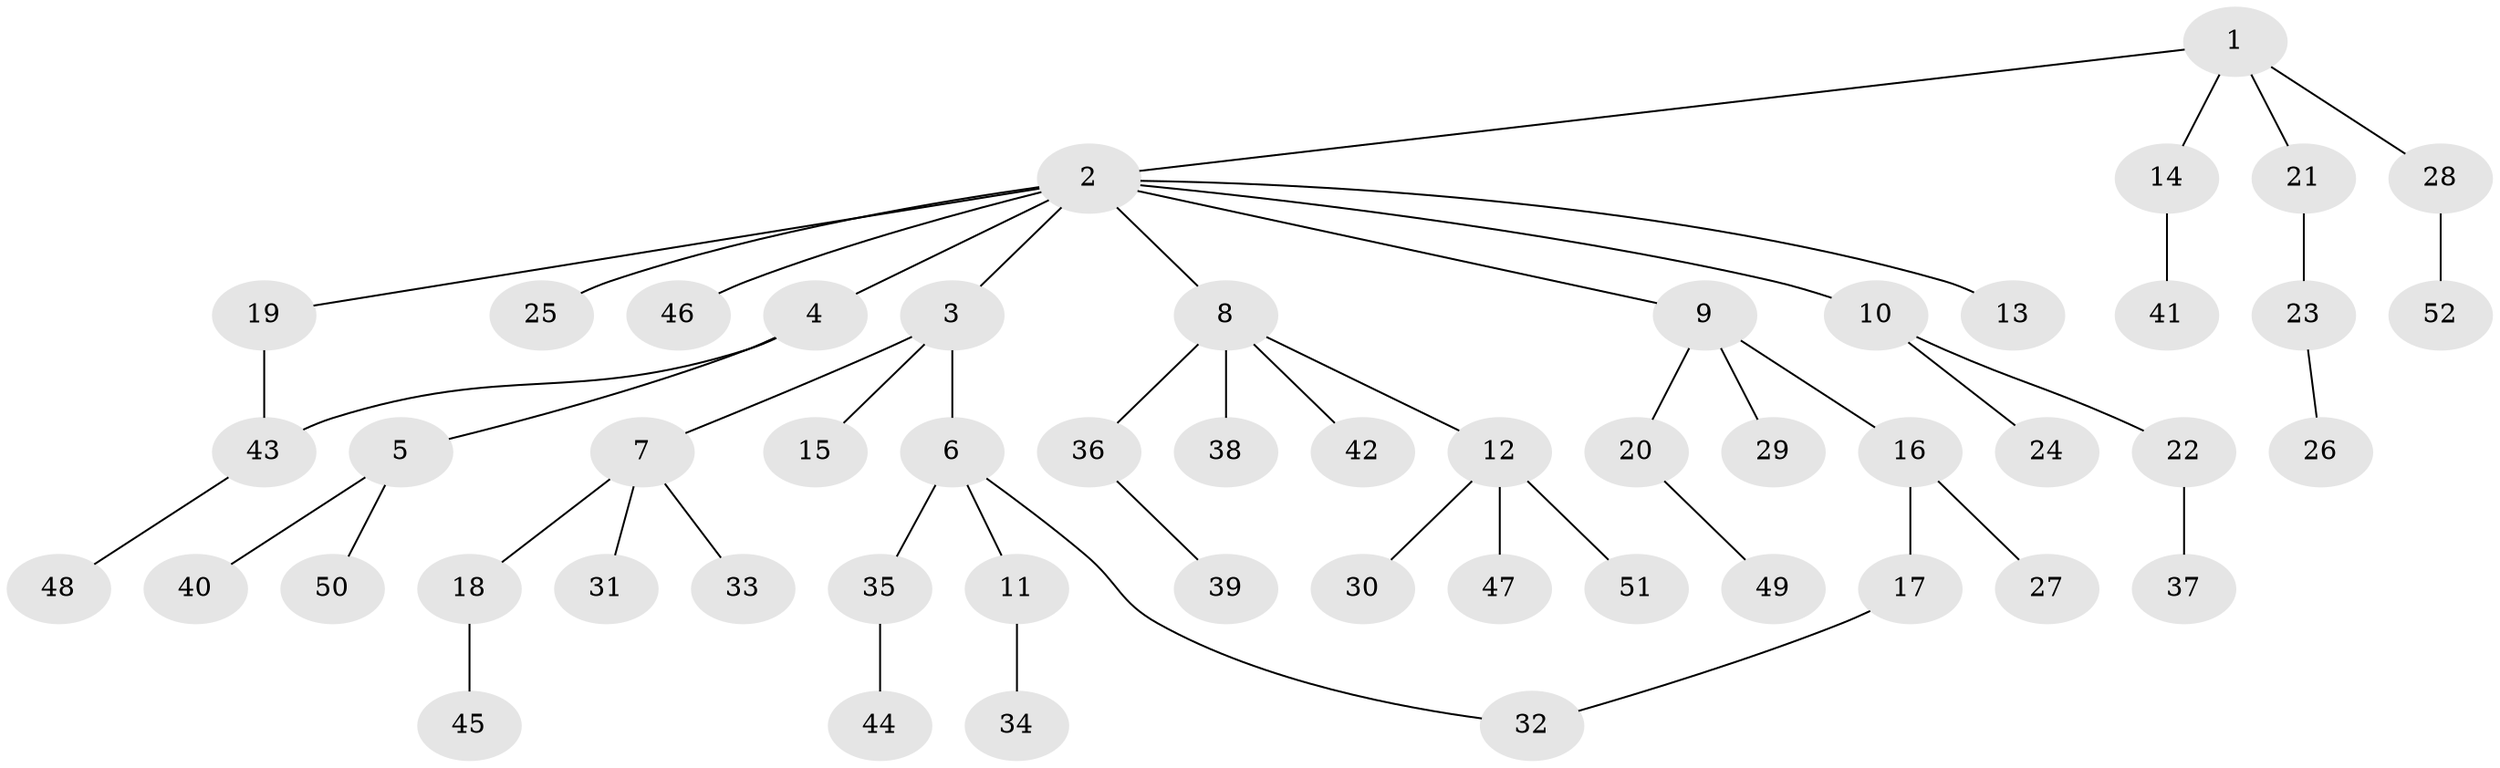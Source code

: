 // Generated by graph-tools (version 1.1) at 2025/13/03/09/25 04:13:29]
// undirected, 52 vertices, 53 edges
graph export_dot {
graph [start="1"]
  node [color=gray90,style=filled];
  1;
  2;
  3;
  4;
  5;
  6;
  7;
  8;
  9;
  10;
  11;
  12;
  13;
  14;
  15;
  16;
  17;
  18;
  19;
  20;
  21;
  22;
  23;
  24;
  25;
  26;
  27;
  28;
  29;
  30;
  31;
  32;
  33;
  34;
  35;
  36;
  37;
  38;
  39;
  40;
  41;
  42;
  43;
  44;
  45;
  46;
  47;
  48;
  49;
  50;
  51;
  52;
  1 -- 2;
  1 -- 14;
  1 -- 21;
  1 -- 28;
  2 -- 3;
  2 -- 4;
  2 -- 8;
  2 -- 9;
  2 -- 10;
  2 -- 13;
  2 -- 19;
  2 -- 25;
  2 -- 46;
  3 -- 6;
  3 -- 7;
  3 -- 15;
  4 -- 5;
  4 -- 43;
  5 -- 40;
  5 -- 50;
  6 -- 11;
  6 -- 32;
  6 -- 35;
  7 -- 18;
  7 -- 31;
  7 -- 33;
  8 -- 12;
  8 -- 36;
  8 -- 38;
  8 -- 42;
  9 -- 16;
  9 -- 20;
  9 -- 29;
  10 -- 22;
  10 -- 24;
  11 -- 34;
  12 -- 30;
  12 -- 47;
  12 -- 51;
  14 -- 41;
  16 -- 17;
  16 -- 27;
  17 -- 32;
  18 -- 45;
  19 -- 43;
  20 -- 49;
  21 -- 23;
  22 -- 37;
  23 -- 26;
  28 -- 52;
  35 -- 44;
  36 -- 39;
  43 -- 48;
}

